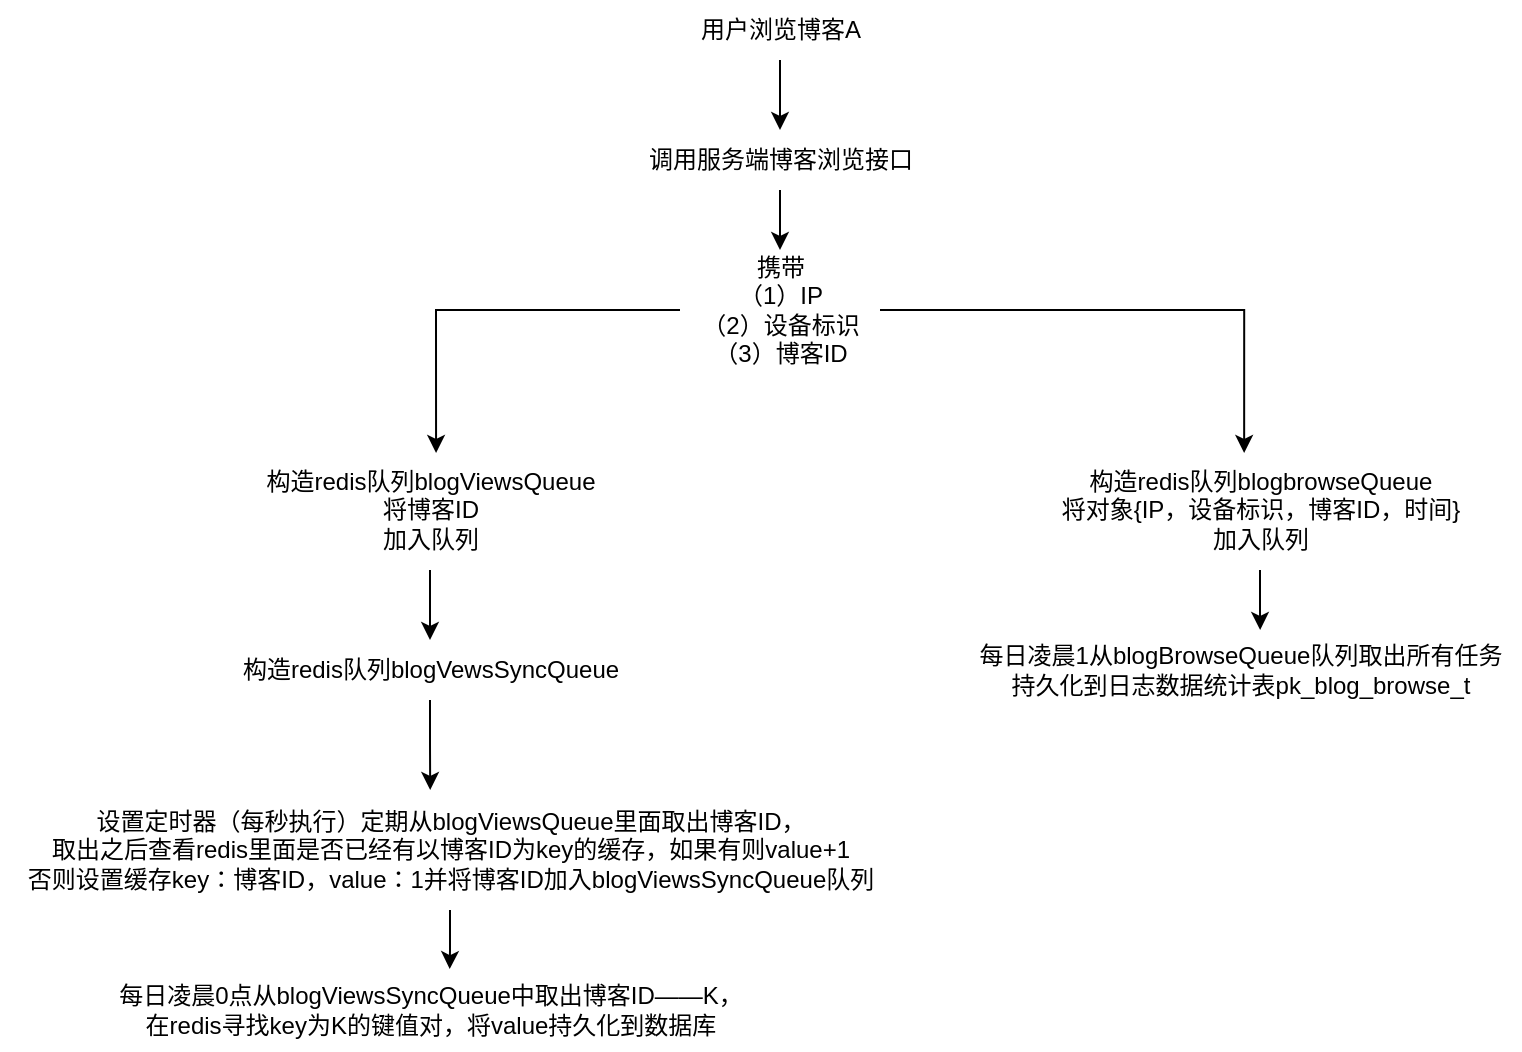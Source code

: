 <mxfile version="20.8.20" type="github">
  <diagram name="第 1 页" id="vIqXAc0gd95hArHaUAIa">
    <mxGraphModel dx="1781" dy="616" grid="1" gridSize="10" guides="1" tooltips="1" connect="1" arrows="1" fold="1" page="1" pageScale="1" pageWidth="827" pageHeight="1169" math="0" shadow="0">
      <root>
        <mxCell id="0" />
        <mxCell id="1" parent="0" />
        <mxCell id="ji_brwV9mI_R7om9VfdI-5" style="edgeStyle=orthogonalEdgeStyle;rounded=0;orthogonalLoop=1;jettySize=auto;html=1;" edge="1" parent="1" source="ji_brwV9mI_R7om9VfdI-3" target="ji_brwV9mI_R7om9VfdI-4">
          <mxGeometry relative="1" as="geometry" />
        </mxCell>
        <mxCell id="ji_brwV9mI_R7om9VfdI-3" value="用户浏览博客A" style="text;html=1;align=center;verticalAlign=middle;resizable=0;points=[];autosize=1;strokeColor=none;fillColor=none;" vertex="1" parent="1">
          <mxGeometry x="220" y="145" width="100" height="30" as="geometry" />
        </mxCell>
        <mxCell id="ji_brwV9mI_R7om9VfdI-6" style="edgeStyle=orthogonalEdgeStyle;rounded=0;orthogonalLoop=1;jettySize=auto;html=1;" edge="1" parent="1" source="ji_brwV9mI_R7om9VfdI-4">
          <mxGeometry relative="1" as="geometry">
            <mxPoint x="270" y="270" as="targetPoint" />
          </mxGeometry>
        </mxCell>
        <mxCell id="ji_brwV9mI_R7om9VfdI-4" value="调用服务端博客浏览接口" style="text;html=1;align=center;verticalAlign=middle;resizable=0;points=[];autosize=1;strokeColor=none;fillColor=none;" vertex="1" parent="1">
          <mxGeometry x="190" y="210" width="160" height="30" as="geometry" />
        </mxCell>
        <mxCell id="ji_brwV9mI_R7om9VfdI-18" style="edgeStyle=orthogonalEdgeStyle;rounded=0;orthogonalLoop=1;jettySize=auto;html=1;entryX=0.516;entryY=0.025;entryDx=0;entryDy=0;entryPerimeter=0;" edge="1" parent="1" source="ji_brwV9mI_R7om9VfdI-7" target="ji_brwV9mI_R7om9VfdI-9">
          <mxGeometry relative="1" as="geometry" />
        </mxCell>
        <mxCell id="ji_brwV9mI_R7om9VfdI-25" style="edgeStyle=orthogonalEdgeStyle;rounded=0;orthogonalLoop=1;jettySize=auto;html=1;entryX=0.464;entryY=0.025;entryDx=0;entryDy=0;entryPerimeter=0;" edge="1" parent="1" source="ji_brwV9mI_R7om9VfdI-7" target="ji_brwV9mI_R7om9VfdI-17">
          <mxGeometry relative="1" as="geometry" />
        </mxCell>
        <mxCell id="ji_brwV9mI_R7om9VfdI-7" value="携带&lt;br&gt;（1）IP&lt;br&gt;（2）设备标识&lt;br&gt;（3）博客ID" style="text;html=1;align=center;verticalAlign=middle;resizable=0;points=[];autosize=1;strokeColor=none;fillColor=none;" vertex="1" parent="1">
          <mxGeometry x="220" y="265" width="100" height="70" as="geometry" />
        </mxCell>
        <mxCell id="ji_brwV9mI_R7om9VfdI-19" style="edgeStyle=orthogonalEdgeStyle;rounded=0;orthogonalLoop=1;jettySize=auto;html=1;" edge="1" parent="1" source="ji_brwV9mI_R7om9VfdI-9" target="ji_brwV9mI_R7om9VfdI-14">
          <mxGeometry relative="1" as="geometry" />
        </mxCell>
        <mxCell id="ji_brwV9mI_R7om9VfdI-9" value="构造redis队列blogViewsQueue&lt;br&gt;将博客ID&lt;br&gt;加入队列" style="text;html=1;align=center;verticalAlign=middle;resizable=0;points=[];autosize=1;strokeColor=none;fillColor=none;" vertex="1" parent="1">
          <mxGeometry y="370" width="190" height="60" as="geometry" />
        </mxCell>
        <mxCell id="ji_brwV9mI_R7om9VfdI-24" style="edgeStyle=orthogonalEdgeStyle;rounded=0;orthogonalLoop=1;jettySize=auto;html=1;entryX=0.529;entryY=-0.012;entryDx=0;entryDy=0;entryPerimeter=0;" edge="1" parent="1" source="ji_brwV9mI_R7om9VfdI-10" target="ji_brwV9mI_R7om9VfdI-15">
          <mxGeometry relative="1" as="geometry" />
        </mxCell>
        <mxCell id="ji_brwV9mI_R7om9VfdI-10" value="设置定时器（每秒执行）定期从blogViewsQueue里面取出博客ID，&lt;br&gt;取出之后查看redis里面是否已经有以博客ID为key的缓存，如果有则value+1&lt;br&gt;否则设置缓存key：博客ID，value：1并将博客ID加入blogViewsSyncQueue队列" style="text;html=1;align=center;verticalAlign=middle;resizable=0;points=[];autosize=1;strokeColor=none;fillColor=none;" vertex="1" parent="1">
          <mxGeometry x="-120" y="540" width="450" height="60" as="geometry" />
        </mxCell>
        <mxCell id="ji_brwV9mI_R7om9VfdI-21" style="edgeStyle=orthogonalEdgeStyle;rounded=0;orthogonalLoop=1;jettySize=auto;html=1;entryX=0.478;entryY=0;entryDx=0;entryDy=0;entryPerimeter=0;" edge="1" parent="1" source="ji_brwV9mI_R7om9VfdI-14" target="ji_brwV9mI_R7om9VfdI-10">
          <mxGeometry relative="1" as="geometry" />
        </mxCell>
        <mxCell id="ji_brwV9mI_R7om9VfdI-14" value="构造redis队列blogVewsSyncQueue" style="text;html=1;align=center;verticalAlign=middle;resizable=0;points=[];autosize=1;strokeColor=none;fillColor=none;" vertex="1" parent="1">
          <mxGeometry x="-10" y="465" width="210" height="30" as="geometry" />
        </mxCell>
        <mxCell id="ji_brwV9mI_R7om9VfdI-15" value="每日凌晨0点从blogViewsSyncQueue中取出博客ID——K，&lt;br&gt;在redis寻找key为K的键值对，将value持久化到数据库" style="text;html=1;align=center;verticalAlign=middle;resizable=0;points=[];autosize=1;strokeColor=none;fillColor=none;" vertex="1" parent="1">
          <mxGeometry x="-75" y="630" width="340" height="40" as="geometry" />
        </mxCell>
        <mxCell id="ji_brwV9mI_R7om9VfdI-27" style="edgeStyle=orthogonalEdgeStyle;rounded=0;orthogonalLoop=1;jettySize=auto;html=1;entryX=0.536;entryY=0;entryDx=0;entryDy=0;entryPerimeter=0;" edge="1" parent="1" source="ji_brwV9mI_R7om9VfdI-17" target="ji_brwV9mI_R7om9VfdI-26">
          <mxGeometry relative="1" as="geometry" />
        </mxCell>
        <mxCell id="ji_brwV9mI_R7om9VfdI-17" value="构造redis队列blogbrowseQueue&lt;br style=&quot;border-color: var(--border-color);&quot;&gt;将对象{IP，设备标识，博客ID，时间}&lt;br style=&quot;border-color: var(--border-color);&quot;&gt;加入队列" style="text;html=1;align=center;verticalAlign=middle;resizable=0;points=[];autosize=1;strokeColor=none;fillColor=none;" vertex="1" parent="1">
          <mxGeometry x="400" y="370" width="220" height="60" as="geometry" />
        </mxCell>
        <mxCell id="ji_brwV9mI_R7om9VfdI-26" value="每日凌晨1从blogBrowseQueue队列取出所有任务&lt;br&gt;持久化到日志数据统计表pk_blog_browse_t" style="text;html=1;align=center;verticalAlign=middle;resizable=0;points=[];autosize=1;strokeColor=none;fillColor=none;" vertex="1" parent="1">
          <mxGeometry x="360" y="460" width="280" height="40" as="geometry" />
        </mxCell>
      </root>
    </mxGraphModel>
  </diagram>
</mxfile>
